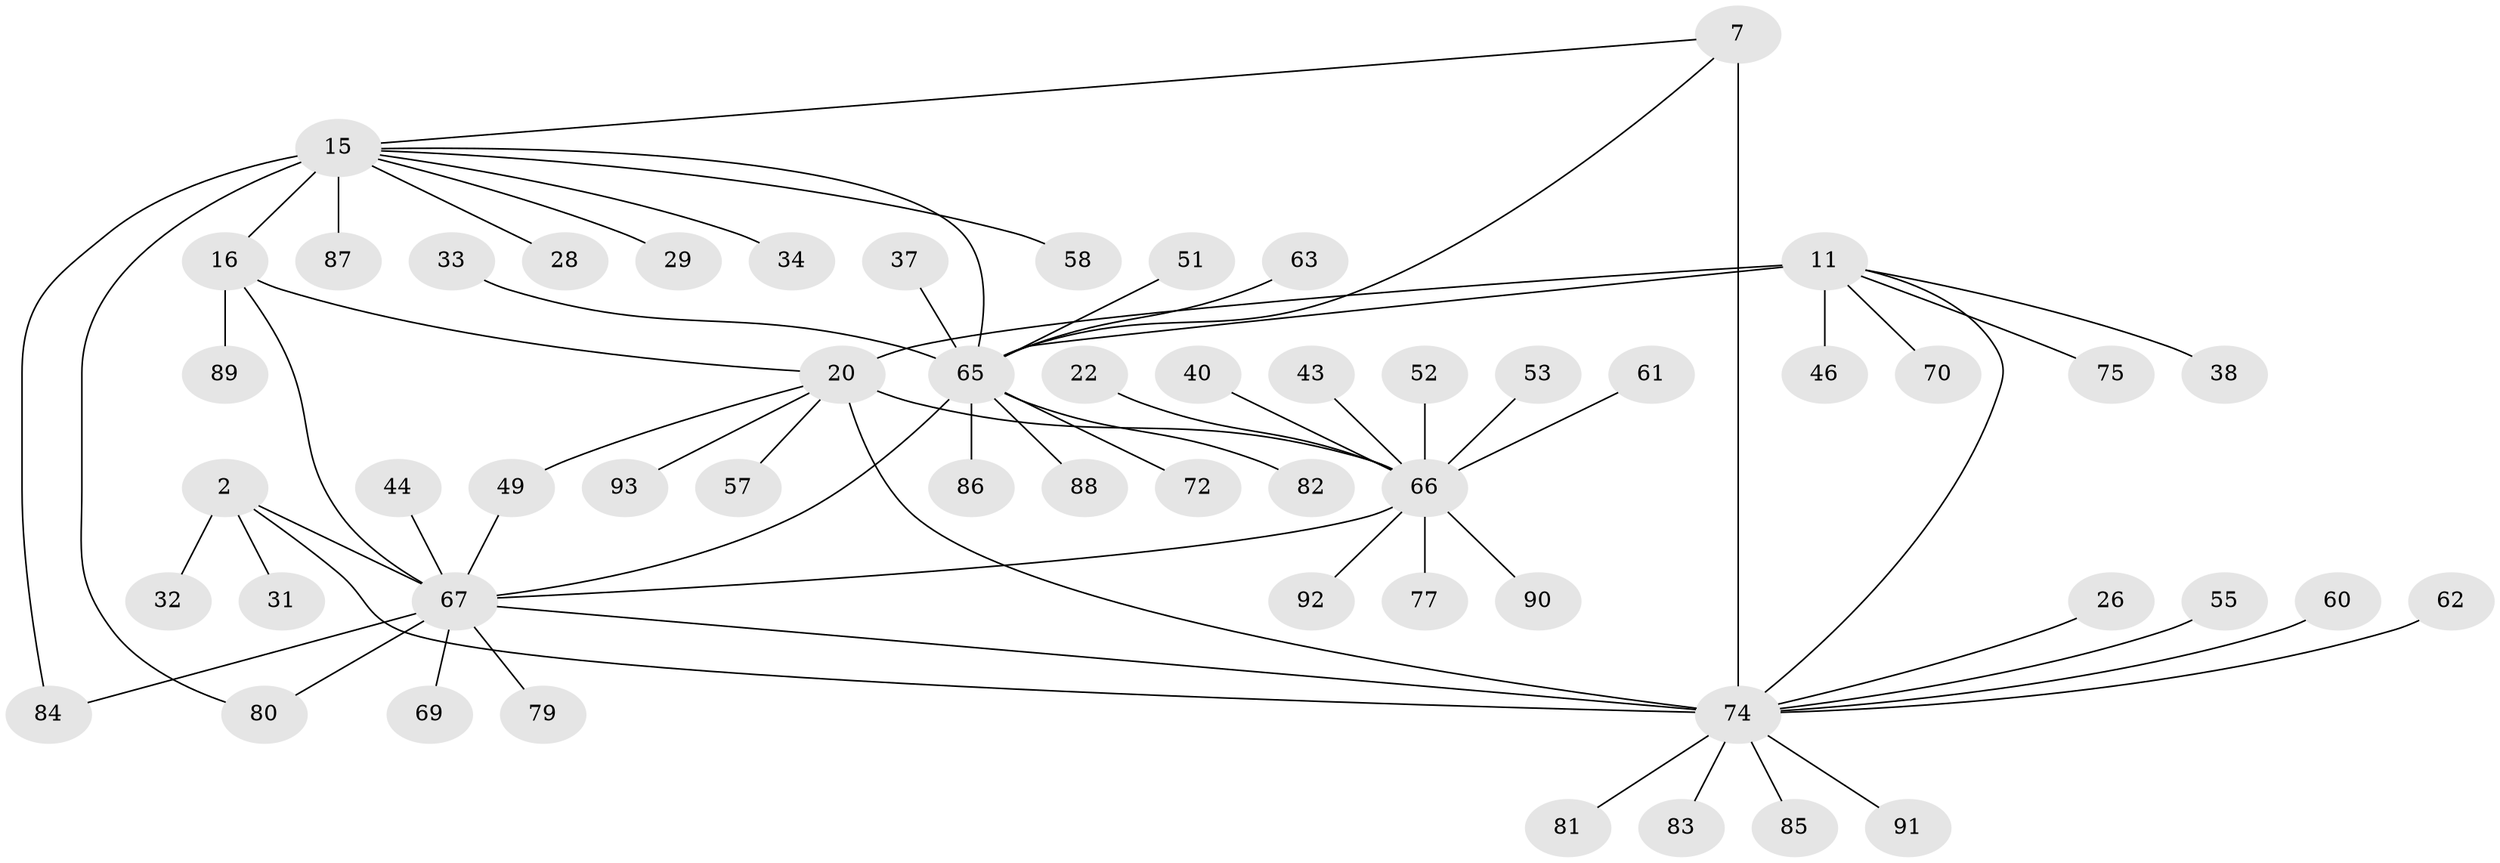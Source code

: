 // original degree distribution, {5: 0.043010752688172046, 4: 0.053763440860215055, 6: 0.03225806451612903, 12: 0.010752688172043012, 13: 0.010752688172043012, 11: 0.010752688172043012, 8: 0.010752688172043012, 9: 0.043010752688172046, 7: 0.010752688172043012, 1: 0.6021505376344086, 2: 0.11827956989247312, 3: 0.053763440860215055}
// Generated by graph-tools (version 1.1) at 2025/58/03/04/25 21:58:28]
// undirected, 55 vertices, 65 edges
graph export_dot {
graph [start="1"]
  node [color=gray90,style=filled];
  2 [super="+1"];
  7 [super="+6"];
  11 [super="+10"];
  15 [super="+13"];
  16 [super="+14"];
  20 [super="+18"];
  22;
  26;
  28;
  29;
  31;
  32;
  33;
  34;
  37;
  38;
  40;
  43;
  44;
  46;
  49;
  51;
  52;
  53;
  55;
  57;
  58;
  60;
  61;
  62;
  63;
  65 [super="+12+23+30"];
  66 [super="+19+21"];
  67 [super="+4+24"];
  69;
  70;
  72;
  74 [super="+56+27+71"];
  75 [super="+73"];
  77;
  79 [super="+54"];
  80 [super="+48"];
  81;
  82 [super="+64"];
  83 [super="+36"];
  84 [super="+78"];
  85;
  86;
  87 [super="+50"];
  88;
  89;
  90;
  91 [super="+45+47"];
  92 [super="+68"];
  93;
  2 -- 32;
  2 -- 31;
  2 -- 67 [weight=4];
  2 -- 74;
  7 -- 15;
  7 -- 65;
  7 -- 74 [weight=4];
  11 -- 20;
  11 -- 38;
  11 -- 70;
  11 -- 46;
  11 -- 74 [weight=2];
  11 -- 75;
  11 -- 65 [weight=4];
  15 -- 16 [weight=4];
  15 -- 34;
  15 -- 58;
  15 -- 28;
  15 -- 29;
  15 -- 84;
  15 -- 80;
  15 -- 87;
  15 -- 65;
  16 -- 89;
  16 -- 20;
  16 -- 67;
  20 -- 49;
  20 -- 57;
  20 -- 93;
  20 -- 66 [weight=4];
  20 -- 74;
  22 -- 66;
  26 -- 74;
  33 -- 65;
  37 -- 65;
  40 -- 66;
  43 -- 66;
  44 -- 67;
  49 -- 67;
  51 -- 65;
  52 -- 66;
  53 -- 66;
  55 -- 74;
  60 -- 74;
  61 -- 66;
  62 -- 74;
  63 -- 65;
  65 -- 72;
  65 -- 82;
  65 -- 86;
  65 -- 88;
  65 -- 67;
  66 -- 67;
  66 -- 77;
  66 -- 90;
  66 -- 92;
  67 -- 69;
  67 -- 74;
  67 -- 79;
  67 -- 80;
  67 -- 84;
  74 -- 81;
  74 -- 83;
  74 -- 85;
  74 -- 91;
}
